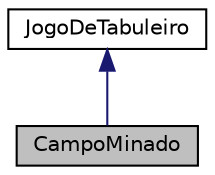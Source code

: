 digraph "CampoMinado"
{
 // LATEX_PDF_SIZE
  edge [fontname="Helvetica",fontsize="10",labelfontname="Helvetica",labelfontsize="10"];
  node [fontname="Helvetica",fontsize="10",shape=record];
  Node1 [label="CampoMinado",height=0.2,width=0.4,color="black", fillcolor="grey75", style="filled", fontcolor="black",tooltip="Classe que representa o jogo Campo Minado. Herda de JogoDeTabuleiro e implementa funcionalidades espe..."];
  Node2 -> Node1 [dir="back",color="midnightblue",fontsize="10",style="solid",fontname="Helvetica"];
  Node2 [label="JogoDeTabuleiro",height=0.2,width=0.4,color="black", fillcolor="white", style="filled",URL="$classJogoDeTabuleiro.html",tooltip="Classe base abstrata para jogos de tabuleiro. Define a estrutura e as operacoes basicas para um jogo ..."];
}
